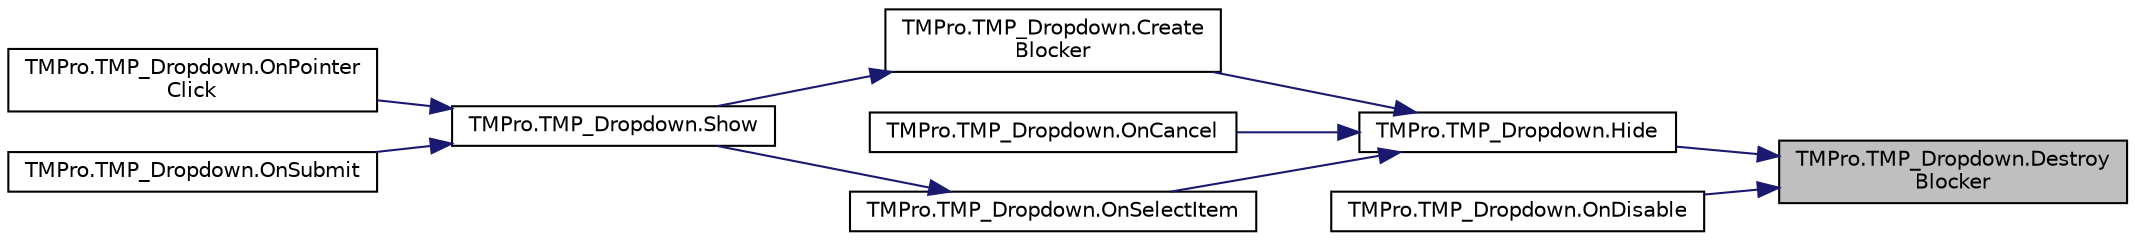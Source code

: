 digraph "TMPro.TMP_Dropdown.DestroyBlocker"
{
 // LATEX_PDF_SIZE
  edge [fontname="Helvetica",fontsize="10",labelfontname="Helvetica",labelfontsize="10"];
  node [fontname="Helvetica",fontsize="10",shape=record];
  rankdir="RL";
  Node1 [label="TMPro.TMP_Dropdown.Destroy\lBlocker",height=0.2,width=0.4,color="black", fillcolor="grey75", style="filled", fontcolor="black",tooltip="Convenience method to explicitly destroy the previously generated blocker object"];
  Node1 -> Node2 [dir="back",color="midnightblue",fontsize="10",style="solid",fontname="Helvetica"];
  Node2 [label="TMPro.TMP_Dropdown.Hide",height=0.2,width=0.4,color="black", fillcolor="white", style="filled",URL="$class_t_m_pro_1_1_t_m_p___dropdown.html#a7b1a625bbfae2222ce459deb2df40afd",tooltip="Hide the dropdown list. I.e. close it."];
  Node2 -> Node3 [dir="back",color="midnightblue",fontsize="10",style="solid",fontname="Helvetica"];
  Node3 [label="TMPro.TMP_Dropdown.Create\lBlocker",height=0.2,width=0.4,color="black", fillcolor="white", style="filled",URL="$class_t_m_pro_1_1_t_m_p___dropdown.html#aaaca2aca289284551cb768b4de31123d",tooltip="Create a blocker that blocks clicks to other controls while the dropdown list is open."];
  Node3 -> Node4 [dir="back",color="midnightblue",fontsize="10",style="solid",fontname="Helvetica"];
  Node4 [label="TMPro.TMP_Dropdown.Show",height=0.2,width=0.4,color="black", fillcolor="white", style="filled",URL="$class_t_m_pro_1_1_t_m_p___dropdown.html#ae309311315603a4869384e1591842a73",tooltip="Show the dropdown."];
  Node4 -> Node5 [dir="back",color="midnightblue",fontsize="10",style="solid",fontname="Helvetica"];
  Node5 [label="TMPro.TMP_Dropdown.OnPointer\lClick",height=0.2,width=0.4,color="black", fillcolor="white", style="filled",URL="$class_t_m_pro_1_1_t_m_p___dropdown.html#a4694d50db9f52ecc96cb8dc27ea9f8e3",tooltip="Handling for when the dropdown is initially 'clicked'. Typically shows the dropdown"];
  Node4 -> Node6 [dir="back",color="midnightblue",fontsize="10",style="solid",fontname="Helvetica"];
  Node6 [label="TMPro.TMP_Dropdown.OnSubmit",height=0.2,width=0.4,color="black", fillcolor="white", style="filled",URL="$class_t_m_pro_1_1_t_m_p___dropdown.html#a258ceecac06f7f153c9a3569a817d74f",tooltip="Handling for when the dropdown is selected and a submit event is processed. Typically shows the dropd..."];
  Node2 -> Node7 [dir="back",color="midnightblue",fontsize="10",style="solid",fontname="Helvetica"];
  Node7 [label="TMPro.TMP_Dropdown.OnCancel",height=0.2,width=0.4,color="black", fillcolor="white", style="filled",URL="$class_t_m_pro_1_1_t_m_p___dropdown.html#aa645c81e1d5c8ddaef20c6fcb1d77345",tooltip="This will hide the dropdown list."];
  Node2 -> Node8 [dir="back",color="midnightblue",fontsize="10",style="solid",fontname="Helvetica"];
  Node8 [label="TMPro.TMP_Dropdown.OnSelectItem",height=0.2,width=0.4,color="black", fillcolor="white", style="filled",URL="$class_t_m_pro_1_1_t_m_p___dropdown.html#af77c6ae4707ab2408d4d010966ffef3e",tooltip=" "];
  Node8 -> Node4 [dir="back",color="midnightblue",fontsize="10",style="solid",fontname="Helvetica"];
  Node1 -> Node9 [dir="back",color="midnightblue",fontsize="10",style="solid",fontname="Helvetica"];
  Node9 [label="TMPro.TMP_Dropdown.OnDisable",height=0.2,width=0.4,color="black", fillcolor="white", style="filled",URL="$class_t_m_pro_1_1_t_m_p___dropdown.html#aea5132cb3aedcc5874ea40a4a493c7e5",tooltip=" "];
}
